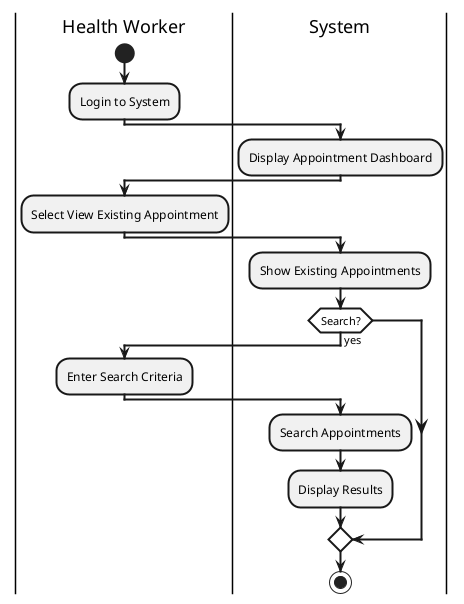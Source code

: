 @startuml
skinparam defaultTextAlignment center
skinparam ArrowThickness 2
skinparam ActivityBorderThickness 2
skinparam ActivityDiamondBackgroundColor white
skinparam ActivityDiamondBorderThickness 2

|Health Worker|
start
:Login to System;

|System|
:Display Appointment Dashboard;

|Health Worker|
:Select View Existing Appointment;

|System|
:Show Existing Appointments;

' <<extend>> Search Appointments
if (Search?) then (yes)
  |Health Worker|
  :Enter Search Criteria;
  |System|
  :Search Appointments;
  :Display Results;
endif

stop

@enduml 